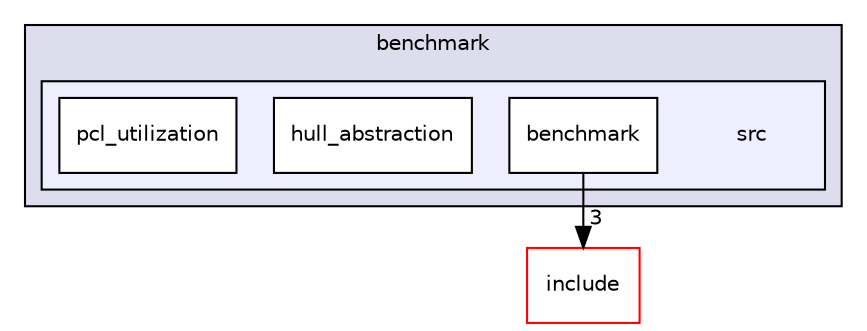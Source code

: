 digraph "D:/Projects/hull-abstraction/benchmark/src" {
  compound=true
  node [ fontsize="10", fontname="Helvetica"];
  edge [ labelfontsize="10", labelfontname="Helvetica"];
  subgraph clusterdir_44cec6e3ea30e076b9313c4641539d9f {
    graph [ bgcolor="#ddddee", pencolor="black", label="benchmark" fontname="Helvetica", fontsize="10", URL="dir_44cec6e3ea30e076b9313c4641539d9f.html"]
  subgraph clusterdir_5b32b0c8d196e0bee0bc7bd37f53bc55 {
    graph [ bgcolor="#eeeeff", pencolor="black", label="" URL="dir_5b32b0c8d196e0bee0bc7bd37f53bc55.html"];
    dir_5b32b0c8d196e0bee0bc7bd37f53bc55 [shape=plaintext label="src"];
    dir_93a1f5b8296fe1733dc0daad715b698b [shape=box label="benchmark" color="black" fillcolor="white" style="filled" URL="dir_93a1f5b8296fe1733dc0daad715b698b.html"];
    dir_301ec2606c049aebb27b3286b797e27d [shape=box label="hull_abstraction" color="black" fillcolor="white" style="filled" URL="dir_301ec2606c049aebb27b3286b797e27d.html"];
    dir_bc9ab48fc7186a001a2d9c49768e6ecb [shape=box label="pcl_utilization" color="black" fillcolor="white" style="filled" URL="dir_bc9ab48fc7186a001a2d9c49768e6ecb.html"];
  }
  }
  dir_c9be9173870f327345d33414c30b89d4 [shape=box label="include" fillcolor="white" style="filled" color="red" URL="dir_c9be9173870f327345d33414c30b89d4.html"];
  dir_93a1f5b8296fe1733dc0daad715b698b->dir_c9be9173870f327345d33414c30b89d4 [headlabel="3", labeldistance=1.5 headhref="dir_000013_000001.html"];
}
